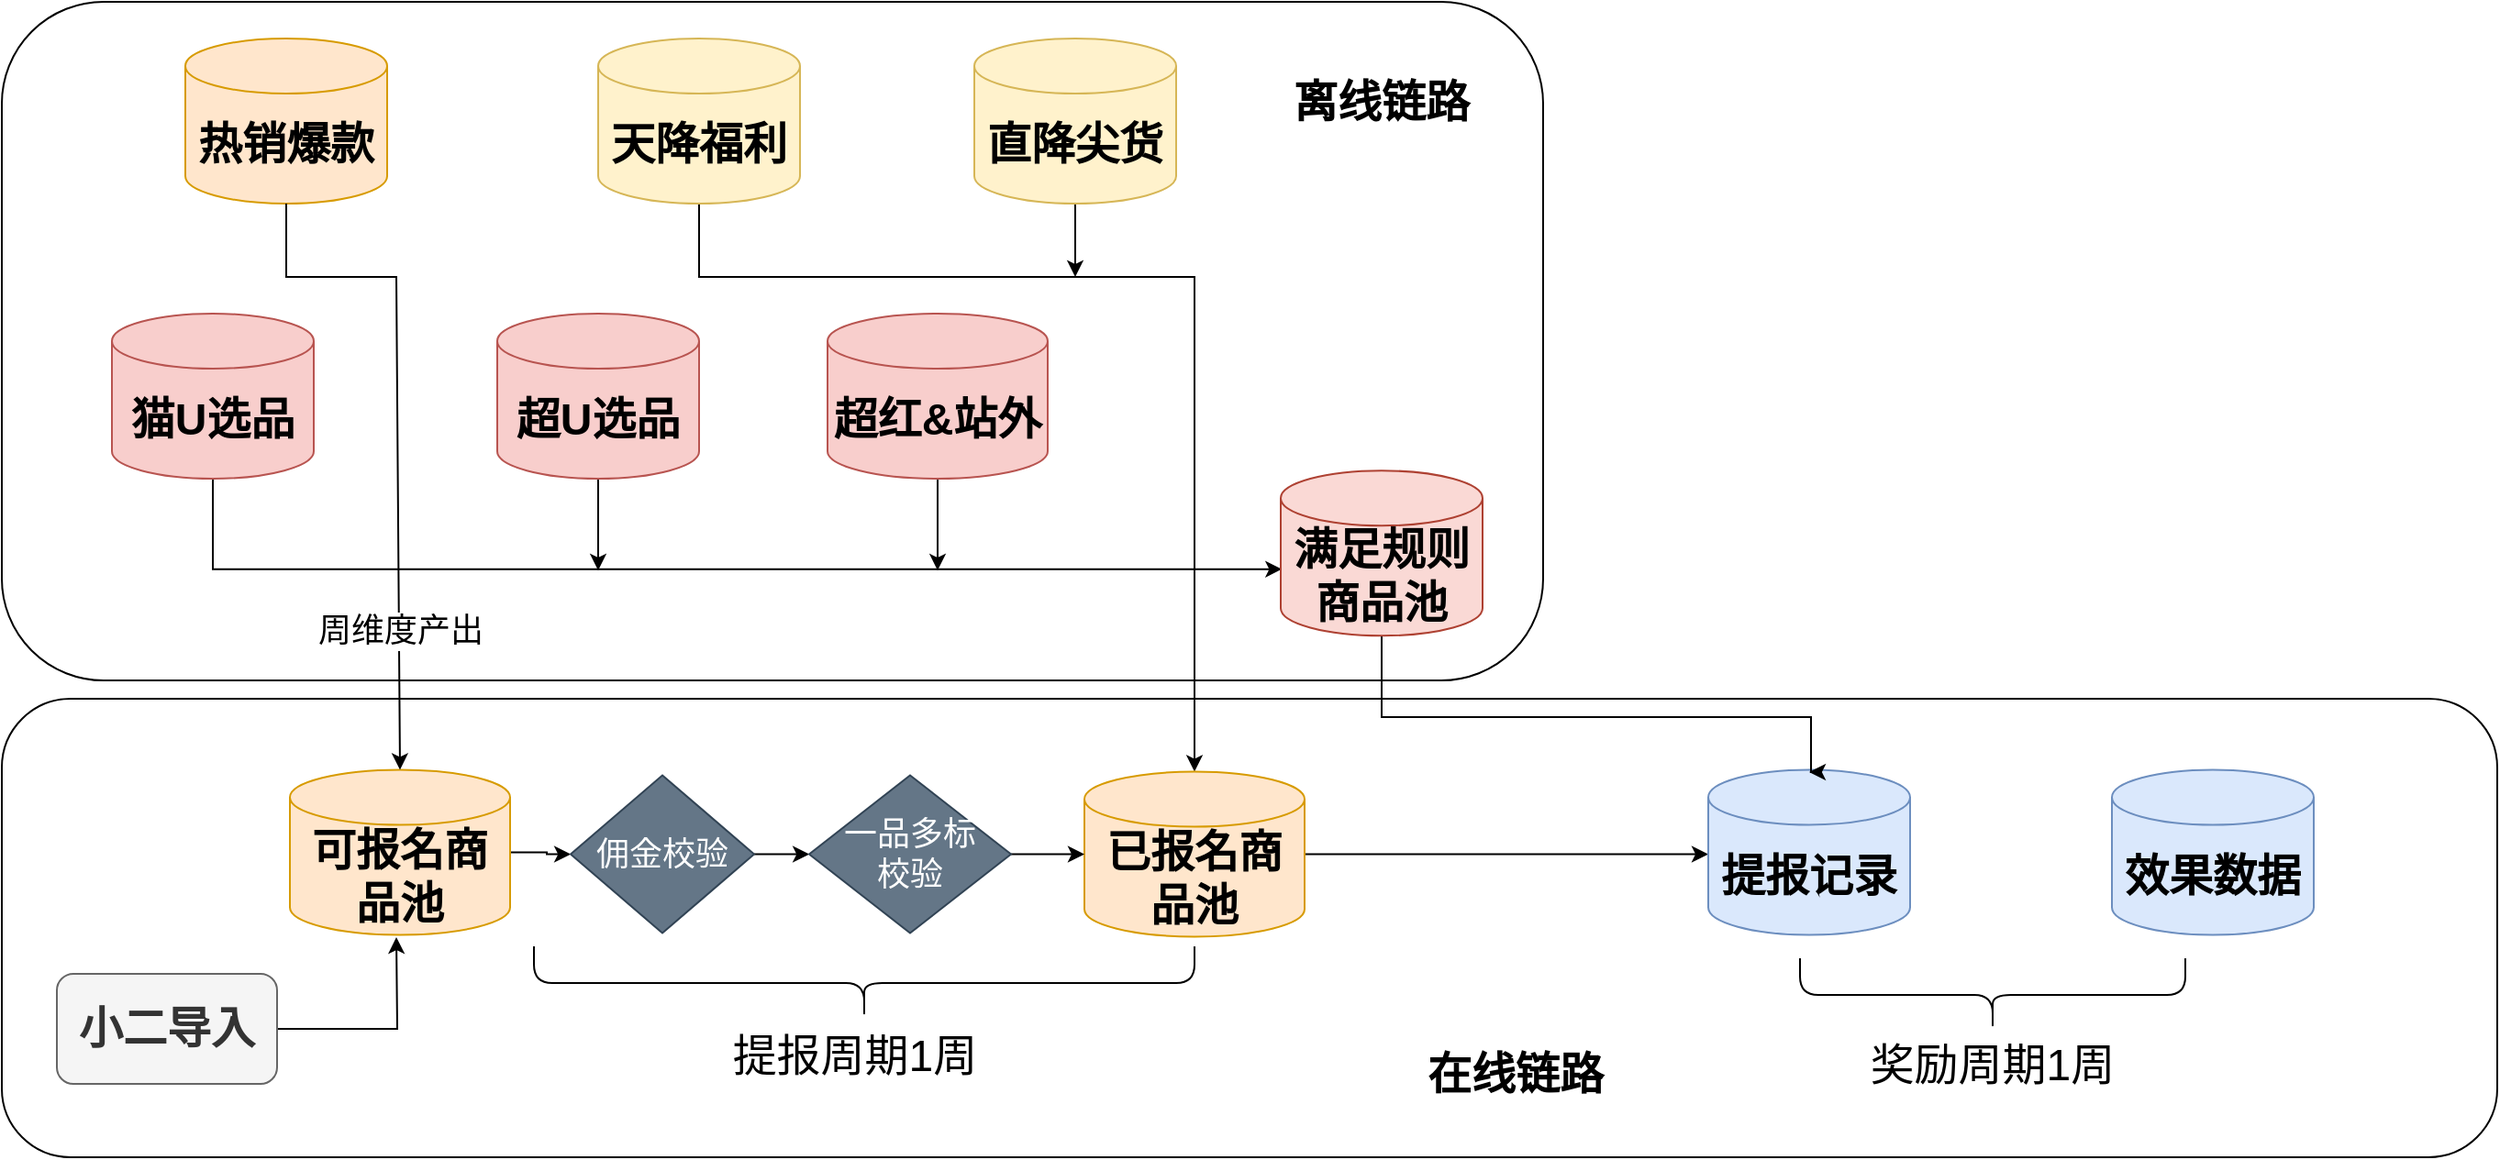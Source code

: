 <mxfile version="22.1.0" type="github">
  <diagram name="第 1 页" id="7ELo28ADNs8pc4C5lg1X">
    <mxGraphModel dx="1818" dy="1039" grid="1" gridSize="10" guides="1" tooltips="1" connect="1" arrows="1" fold="1" page="1" pageScale="1" pageWidth="4681" pageHeight="3300" math="0" shadow="0">
      <root>
        <mxCell id="0" />
        <mxCell id="1" parent="0" />
        <mxCell id="r0xEWMtO3dR_KgmmUoh1-8" value="" style="rounded=1;whiteSpace=wrap;html=1;" vertex="1" parent="1">
          <mxGeometry x="270" y="1410" width="1360" height="250" as="geometry" />
        </mxCell>
        <mxCell id="r0xEWMtO3dR_KgmmUoh1-1" value="" style="rounded=1;whiteSpace=wrap;html=1;" vertex="1" parent="1">
          <mxGeometry x="270" y="1030" width="840" height="370" as="geometry" />
        </mxCell>
        <mxCell id="_1zgNEDX5PvR028n3Ke3-59" value="&lt;span style=&quot;font-size: 24px;&quot;&gt;热销爆款&lt;/span&gt;" style="shape=cylinder3;whiteSpace=wrap;html=1;boundedLbl=1;backgroundOutline=1;size=15;fillColor=#ffe6cc;strokeColor=#d79b00;fontStyle=1" parent="1" vertex="1">
          <mxGeometry x="370" y="1050" width="110" height="90" as="geometry" />
        </mxCell>
        <mxCell id="7ZKIA15Gy2TwE5JRmMyK-27" value="" style="edgeStyle=orthogonalEdgeStyle;rounded=0;orthogonalLoop=1;jettySize=auto;html=1;entryX=0.5;entryY=0;entryDx=0;entryDy=0;entryPerimeter=0;" parent="1" source="_1zgNEDX5PvR028n3Ke3-66" target="_1zgNEDX5PvR028n3Ke3-71" edge="1">
          <mxGeometry relative="1" as="geometry">
            <Array as="points">
              <mxPoint x="650" y="1180" />
              <mxPoint x="920" y="1180" />
            </Array>
          </mxGeometry>
        </mxCell>
        <mxCell id="_1zgNEDX5PvR028n3Ke3-66" value="&lt;font style=&quot;font-size: 24px;&quot;&gt;&lt;b style=&quot;&quot;&gt;天降福利&lt;/b&gt;&lt;/font&gt;" style="shape=cylinder3;whiteSpace=wrap;html=1;boundedLbl=1;backgroundOutline=1;size=15;fillColor=#fff2cc;strokeColor=#d6b656;" parent="1" vertex="1">
          <mxGeometry x="595" y="1050" width="110" height="90" as="geometry" />
        </mxCell>
        <mxCell id="7ZKIA15Gy2TwE5JRmMyK-28" value="" style="edgeStyle=orthogonalEdgeStyle;rounded=0;orthogonalLoop=1;jettySize=auto;html=1;" parent="1" source="_1zgNEDX5PvR028n3Ke3-67" edge="1">
          <mxGeometry relative="1" as="geometry">
            <mxPoint x="855" y="1180" as="targetPoint" />
          </mxGeometry>
        </mxCell>
        <mxCell id="_1zgNEDX5PvR028n3Ke3-67" value="&lt;font style=&quot;font-size: 24px;&quot;&gt;&lt;b style=&quot;&quot;&gt;直降尖货&lt;/b&gt;&lt;/font&gt;" style="shape=cylinder3;whiteSpace=wrap;html=1;boundedLbl=1;backgroundOutline=1;size=15;fillColor=#fff2cc;strokeColor=#d6b656;" parent="1" vertex="1">
          <mxGeometry x="800" y="1050" width="110" height="90" as="geometry" />
        </mxCell>
        <mxCell id="r0xEWMtO3dR_KgmmUoh1-12" value="" style="edgeStyle=orthogonalEdgeStyle;rounded=0;orthogonalLoop=1;jettySize=auto;html=1;" edge="1" parent="1" source="_1zgNEDX5PvR028n3Ke3-70" target="7ZKIA15Gy2TwE5JRmMyK-9">
          <mxGeometry relative="1" as="geometry" />
        </mxCell>
        <mxCell id="_1zgNEDX5PvR028n3Ke3-70" value="&lt;font style=&quot;font-size: 24px;&quot;&gt;&lt;b style=&quot;&quot;&gt;可报名商品池&lt;/b&gt;&lt;/font&gt;" style="shape=cylinder3;whiteSpace=wrap;html=1;boundedLbl=1;backgroundOutline=1;size=15;fillColor=#ffe6cc;strokeColor=#d79b00;" parent="1" vertex="1">
          <mxGeometry x="427" y="1448.75" width="120" height="90" as="geometry" />
        </mxCell>
        <mxCell id="r0xEWMtO3dR_KgmmUoh1-3" value="" style="edgeStyle=orthogonalEdgeStyle;rounded=0;orthogonalLoop=1;jettySize=auto;html=1;" edge="1" parent="1" source="_1zgNEDX5PvR028n3Ke3-71">
          <mxGeometry relative="1" as="geometry">
            <mxPoint x="1200" y="1494.75" as="targetPoint" />
          </mxGeometry>
        </mxCell>
        <mxCell id="_1zgNEDX5PvR028n3Ke3-71" value="&lt;span style=&quot;font-size: 24px;&quot;&gt;&lt;b&gt;已报名商品池&lt;/b&gt;&lt;/span&gt;" style="shape=cylinder3;whiteSpace=wrap;html=1;boundedLbl=1;backgroundOutline=1;size=15;fillColor=#ffe6cc;strokeColor=#d79b00;" parent="1" vertex="1">
          <mxGeometry x="860" y="1449.75" width="120" height="90" as="geometry" />
        </mxCell>
        <mxCell id="_1zgNEDX5PvR028n3Ke3-72" value="&lt;font style=&quot;font-size: 24px;&quot;&gt;&lt;b style=&quot;&quot;&gt;提报记录&lt;/b&gt;&lt;/font&gt;" style="shape=cylinder3;whiteSpace=wrap;html=1;boundedLbl=1;backgroundOutline=1;size=15;fillColor=#dae8fc;strokeColor=#6c8ebf;" parent="1" vertex="1">
          <mxGeometry x="1200" y="1448.75" width="110" height="90" as="geometry" />
        </mxCell>
        <mxCell id="_1zgNEDX5PvR028n3Ke3-73" value="&lt;font style=&quot;font-size: 24px;&quot;&gt;&lt;b style=&quot;&quot;&gt;效果数据&lt;/b&gt;&lt;/font&gt;" style="shape=cylinder3;whiteSpace=wrap;html=1;boundedLbl=1;backgroundOutline=1;size=15;fillColor=#dae8fc;strokeColor=#6c8ebf;" parent="1" vertex="1">
          <mxGeometry x="1420" y="1448.75" width="110" height="90" as="geometry" />
        </mxCell>
        <mxCell id="_1zgNEDX5PvR028n3Ke3-81" value="" style="endArrow=classic;html=1;rounded=0;exitX=1;exitY=0.5;exitDx=0;exitDy=0;exitPerimeter=0;entryX=0;entryY=0.5;entryDx=0;entryDy=0;entryPerimeter=0;" parent="1" source="r0xEWMtO3dR_KgmmUoh1-9" target="_1zgNEDX5PvR028n3Ke3-71" edge="1">
          <mxGeometry width="50" height="50" relative="1" as="geometry">
            <mxPoint x="580" y="1498.75" as="sourcePoint" />
            <mxPoint x="920" y="1493.75" as="targetPoint" />
          </mxGeometry>
        </mxCell>
        <mxCell id="_1zgNEDX5PvR028n3Ke3-89" value="&lt;font style=&quot;font-size: 24px;&quot;&gt;&lt;b&gt;离线链路&lt;/b&gt;&lt;/font&gt;" style="text;html=1;strokeColor=none;fillColor=none;align=center;verticalAlign=middle;whiteSpace=wrap;rounded=0;" parent="1" vertex="1">
          <mxGeometry x="967" y="1070" width="110" height="30" as="geometry" />
        </mxCell>
        <mxCell id="_1zgNEDX5PvR028n3Ke3-95" value="" style="shape=curlyBracket;whiteSpace=wrap;html=1;rounded=1;labelPosition=left;verticalLabelPosition=middle;align=right;verticalAlign=middle;rotation=-90;" parent="1" vertex="1">
          <mxGeometry x="720" y="1385" width="40" height="360" as="geometry" />
        </mxCell>
        <mxCell id="_1zgNEDX5PvR028n3Ke3-96" value="" style="shape=curlyBracket;whiteSpace=wrap;html=1;rounded=1;labelPosition=left;verticalLabelPosition=middle;align=right;verticalAlign=middle;rotation=-90;" parent="1" vertex="1">
          <mxGeometry x="1335" y="1466.5" width="40" height="210" as="geometry" />
        </mxCell>
        <mxCell id="_1zgNEDX5PvR028n3Ke3-98" value="&lt;font style=&quot;font-size: 24px;&quot;&gt;提报周期1周&lt;/font&gt;" style="text;html=1;strokeColor=none;fillColor=none;align=center;verticalAlign=middle;whiteSpace=wrap;rounded=0;" parent="1" vertex="1">
          <mxGeometry x="660" y="1590" width="150" height="30" as="geometry" />
        </mxCell>
        <mxCell id="_1zgNEDX5PvR028n3Ke3-99" value="&lt;font style=&quot;font-size: 24px;&quot;&gt;奖励周期1周&lt;/font&gt;" style="text;html=1;strokeColor=none;fillColor=none;align=center;verticalAlign=middle;whiteSpace=wrap;rounded=0;" parent="1" vertex="1">
          <mxGeometry x="1280" y="1595.25" width="150" height="30" as="geometry" />
        </mxCell>
        <mxCell id="7ZKIA15Gy2TwE5JRmMyK-14" value="" style="edgeStyle=orthogonalEdgeStyle;rounded=0;orthogonalLoop=1;jettySize=auto;html=1;entryX=0.006;entryY=0.597;entryDx=0;entryDy=0;entryPerimeter=0;" parent="1" source="_1zgNEDX5PvR028n3Ke3-100" target="7ZKIA15Gy2TwE5JRmMyK-11" edge="1">
          <mxGeometry relative="1" as="geometry">
            <mxPoint x="960" y="1340" as="targetPoint" />
            <Array as="points">
              <mxPoint x="385" y="1339" />
            </Array>
          </mxGeometry>
        </mxCell>
        <mxCell id="_1zgNEDX5PvR028n3Ke3-100" value="&lt;span style=&quot;font-size: 24px;&quot;&gt;猫U选品&lt;/span&gt;" style="shape=cylinder3;whiteSpace=wrap;html=1;boundedLbl=1;backgroundOutline=1;size=15;fillColor=#f8cecc;strokeColor=#b85450;fontStyle=1" parent="1" vertex="1">
          <mxGeometry x="330" y="1200" width="110" height="90" as="geometry" />
        </mxCell>
        <mxCell id="7ZKIA15Gy2TwE5JRmMyK-16" value="" style="edgeStyle=orthogonalEdgeStyle;rounded=0;orthogonalLoop=1;jettySize=auto;html=1;" parent="1" source="_1zgNEDX5PvR028n3Ke3-101" edge="1">
          <mxGeometry relative="1" as="geometry">
            <mxPoint x="595" y="1340" as="targetPoint" />
          </mxGeometry>
        </mxCell>
        <mxCell id="_1zgNEDX5PvR028n3Ke3-101" value="&lt;span style=&quot;font-size: 24px;&quot;&gt;超U选品&lt;/span&gt;" style="shape=cylinder3;whiteSpace=wrap;html=1;boundedLbl=1;backgroundOutline=1;size=15;fillColor=#f8cecc;strokeColor=#b85450;fontStyle=1" parent="1" vertex="1">
          <mxGeometry x="540" y="1200" width="110" height="90" as="geometry" />
        </mxCell>
        <mxCell id="7ZKIA15Gy2TwE5JRmMyK-18" value="" style="edgeStyle=orthogonalEdgeStyle;rounded=0;orthogonalLoop=1;jettySize=auto;html=1;" parent="1" source="_1zgNEDX5PvR028n3Ke3-110" edge="1">
          <mxGeometry relative="1" as="geometry">
            <mxPoint x="780" y="1340" as="targetPoint" />
          </mxGeometry>
        </mxCell>
        <mxCell id="_1zgNEDX5PvR028n3Ke3-110" value="&lt;span style=&quot;font-size: 24px;&quot;&gt;超红&amp;amp;站外&lt;/span&gt;" style="shape=cylinder3;whiteSpace=wrap;html=1;boundedLbl=1;backgroundOutline=1;size=15;fillColor=#f8cecc;strokeColor=#b85450;fontStyle=1" parent="1" vertex="1">
          <mxGeometry x="720" y="1200" width="120" height="90" as="geometry" />
        </mxCell>
        <mxCell id="7ZKIA15Gy2TwE5JRmMyK-8" value="" style="edgeStyle=orthogonalEdgeStyle;rounded=0;orthogonalLoop=1;jettySize=auto;html=1;" parent="1" source="_1zgNEDX5PvR028n3Ke3-128" edge="1">
          <mxGeometry relative="1" as="geometry">
            <mxPoint x="485" y="1540" as="targetPoint" />
          </mxGeometry>
        </mxCell>
        <mxCell id="_1zgNEDX5PvR028n3Ke3-128" value="&lt;font style=&quot;font-size: 24px;&quot;&gt;&lt;b&gt;小二导入&lt;/b&gt;&lt;/font&gt;" style="rounded=1;whiteSpace=wrap;html=1;fillColor=#f5f5f5;fontColor=#333333;strokeColor=#666666;" parent="1" vertex="1">
          <mxGeometry x="300" y="1560" width="120" height="60" as="geometry" />
        </mxCell>
        <mxCell id="_1zgNEDX5PvR028n3Ke3-133" value="&lt;font style=&quot;font-size: 24px;&quot;&gt;&lt;b&gt;在线链路&lt;/b&gt;&lt;/font&gt;" style="text;html=1;strokeColor=none;fillColor=none;align=center;verticalAlign=middle;whiteSpace=wrap;rounded=0;" parent="1" vertex="1">
          <mxGeometry x="1040" y="1600" width="110" height="30" as="geometry" />
        </mxCell>
        <mxCell id="7ZKIA15Gy2TwE5JRmMyK-6" value="" style="endArrow=classic;html=1;rounded=0;exitX=0.5;exitY=1;exitDx=0;exitDy=0;exitPerimeter=0;entryX=0.5;entryY=0;entryDx=0;entryDy=0;entryPerimeter=0;" parent="1" source="_1zgNEDX5PvR028n3Ke3-59" target="_1zgNEDX5PvR028n3Ke3-70" edge="1">
          <mxGeometry width="50" height="50" relative="1" as="geometry">
            <mxPoint x="430" y="1170" as="sourcePoint" />
            <mxPoint x="480" y="1120" as="targetPoint" />
            <Array as="points">
              <mxPoint x="425" y="1180" />
              <mxPoint x="485" y="1180" />
            </Array>
          </mxGeometry>
        </mxCell>
        <mxCell id="7ZKIA15Gy2TwE5JRmMyK-26" value="&lt;font style=&quot;font-size: 18px;&quot;&gt;周维度产出&lt;/font&gt;" style="edgeLabel;html=1;align=center;verticalAlign=middle;resizable=0;points=[];" parent="7ZKIA15Gy2TwE5JRmMyK-6" vertex="1" connectable="0">
          <mxGeometry x="0.119" y="-2" relative="1" as="geometry">
            <mxPoint x="3" y="86" as="offset" />
          </mxGeometry>
        </mxCell>
        <mxCell id="r0xEWMtO3dR_KgmmUoh1-11" value="" style="edgeStyle=orthogonalEdgeStyle;rounded=0;orthogonalLoop=1;jettySize=auto;html=1;" edge="1" parent="1" source="7ZKIA15Gy2TwE5JRmMyK-9" target="r0xEWMtO3dR_KgmmUoh1-9">
          <mxGeometry relative="1" as="geometry" />
        </mxCell>
        <mxCell id="7ZKIA15Gy2TwE5JRmMyK-9" value="&lt;font style=&quot;font-size: 18px;&quot;&gt;佣金校验&lt;/font&gt;" style="rhombus;whiteSpace=wrap;html=1;fillColor=#647687;fontColor=#ffffff;strokeColor=#314354;" parent="1" vertex="1">
          <mxGeometry x="580" y="1451.75" width="100" height="86" as="geometry" />
        </mxCell>
        <mxCell id="r0xEWMtO3dR_KgmmUoh1-7" value="" style="edgeStyle=orthogonalEdgeStyle;rounded=0;orthogonalLoop=1;jettySize=auto;html=1;" edge="1" parent="1" source="7ZKIA15Gy2TwE5JRmMyK-11">
          <mxGeometry relative="1" as="geometry">
            <mxPoint x="1255" y="1450" as="targetPoint" />
            <Array as="points">
              <mxPoint x="1022" y="1420" />
              <mxPoint x="1256" y="1420" />
            </Array>
          </mxGeometry>
        </mxCell>
        <mxCell id="7ZKIA15Gy2TwE5JRmMyK-11" value="&lt;font style=&quot;font-size: 24px;&quot;&gt;&lt;b style=&quot;&quot;&gt;满足规则商品池&lt;/b&gt;&lt;/font&gt;" style="shape=cylinder3;whiteSpace=wrap;html=1;boundedLbl=1;backgroundOutline=1;size=15;fillColor=#fad9d5;strokeColor=#ae4132;" parent="1" vertex="1">
          <mxGeometry x="967" y="1285.63" width="110" height="90" as="geometry" />
        </mxCell>
        <mxCell id="r0xEWMtO3dR_KgmmUoh1-9" value="&lt;font style=&quot;font-size: 18px;&quot;&gt;一品多标&lt;br&gt;校验&lt;/font&gt;" style="rhombus;whiteSpace=wrap;html=1;fillColor=#647687;fontColor=#ffffff;strokeColor=#314354;" vertex="1" parent="1">
          <mxGeometry x="710" y="1451.75" width="110" height="86" as="geometry" />
        </mxCell>
      </root>
    </mxGraphModel>
  </diagram>
</mxfile>
